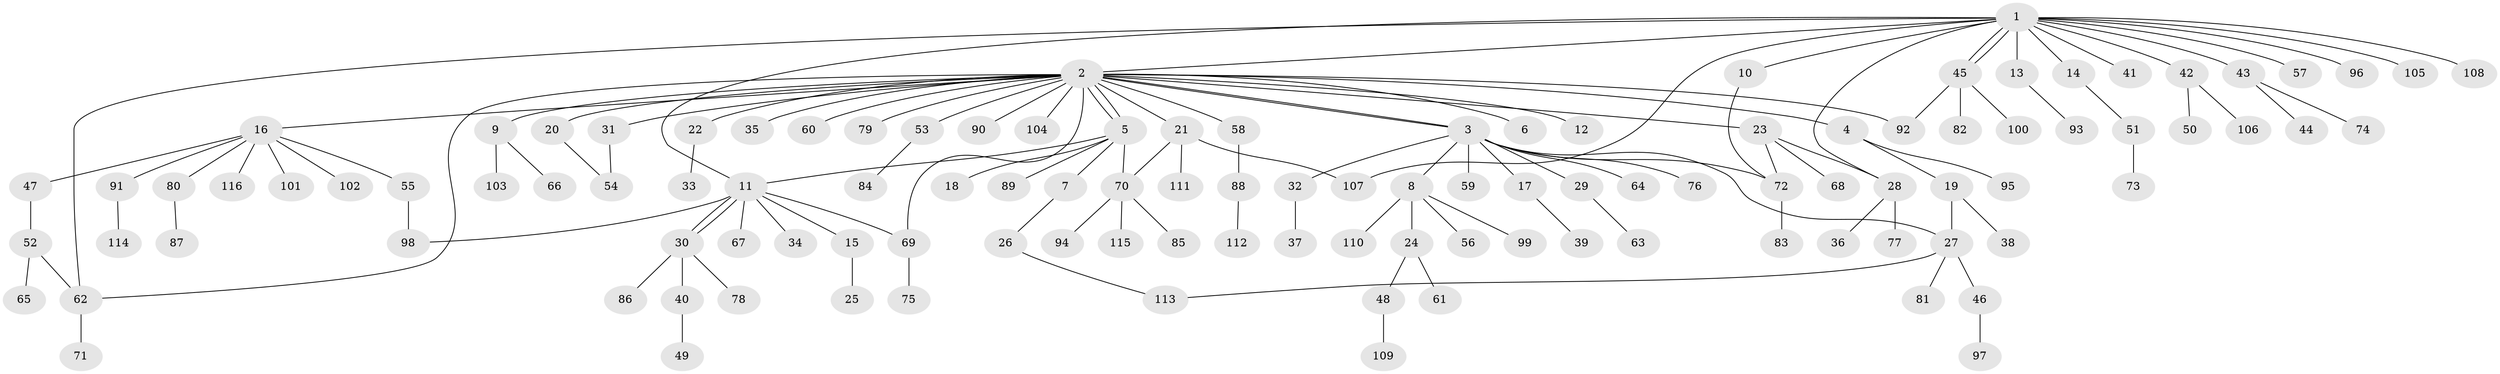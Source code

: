 // Generated by graph-tools (version 1.1) at 2025/11/02/27/25 16:11:15]
// undirected, 116 vertices, 133 edges
graph export_dot {
graph [start="1"]
  node [color=gray90,style=filled];
  1;
  2;
  3;
  4;
  5;
  6;
  7;
  8;
  9;
  10;
  11;
  12;
  13;
  14;
  15;
  16;
  17;
  18;
  19;
  20;
  21;
  22;
  23;
  24;
  25;
  26;
  27;
  28;
  29;
  30;
  31;
  32;
  33;
  34;
  35;
  36;
  37;
  38;
  39;
  40;
  41;
  42;
  43;
  44;
  45;
  46;
  47;
  48;
  49;
  50;
  51;
  52;
  53;
  54;
  55;
  56;
  57;
  58;
  59;
  60;
  61;
  62;
  63;
  64;
  65;
  66;
  67;
  68;
  69;
  70;
  71;
  72;
  73;
  74;
  75;
  76;
  77;
  78;
  79;
  80;
  81;
  82;
  83;
  84;
  85;
  86;
  87;
  88;
  89;
  90;
  91;
  92;
  93;
  94;
  95;
  96;
  97;
  98;
  99;
  100;
  101;
  102;
  103;
  104;
  105;
  106;
  107;
  108;
  109;
  110;
  111;
  112;
  113;
  114;
  115;
  116;
  1 -- 2;
  1 -- 10;
  1 -- 11;
  1 -- 13;
  1 -- 14;
  1 -- 28;
  1 -- 41;
  1 -- 42;
  1 -- 43;
  1 -- 45;
  1 -- 45;
  1 -- 57;
  1 -- 62;
  1 -- 96;
  1 -- 105;
  1 -- 107;
  1 -- 108;
  2 -- 3;
  2 -- 3;
  2 -- 4;
  2 -- 5;
  2 -- 5;
  2 -- 6;
  2 -- 9;
  2 -- 12;
  2 -- 16;
  2 -- 20;
  2 -- 21;
  2 -- 22;
  2 -- 23;
  2 -- 31;
  2 -- 35;
  2 -- 53;
  2 -- 58;
  2 -- 60;
  2 -- 62;
  2 -- 69;
  2 -- 79;
  2 -- 90;
  2 -- 92;
  2 -- 104;
  3 -- 8;
  3 -- 17;
  3 -- 27;
  3 -- 29;
  3 -- 32;
  3 -- 59;
  3 -- 64;
  3 -- 72;
  3 -- 76;
  4 -- 19;
  4 -- 95;
  5 -- 7;
  5 -- 11;
  5 -- 18;
  5 -- 70;
  5 -- 89;
  7 -- 26;
  8 -- 24;
  8 -- 56;
  8 -- 99;
  8 -- 110;
  9 -- 66;
  9 -- 103;
  10 -- 72;
  11 -- 15;
  11 -- 30;
  11 -- 30;
  11 -- 34;
  11 -- 67;
  11 -- 69;
  11 -- 98;
  13 -- 93;
  14 -- 51;
  15 -- 25;
  16 -- 47;
  16 -- 55;
  16 -- 80;
  16 -- 91;
  16 -- 101;
  16 -- 102;
  16 -- 116;
  17 -- 39;
  19 -- 27;
  19 -- 38;
  20 -- 54;
  21 -- 70;
  21 -- 107;
  21 -- 111;
  22 -- 33;
  23 -- 28;
  23 -- 68;
  23 -- 72;
  24 -- 48;
  24 -- 61;
  26 -- 113;
  27 -- 46;
  27 -- 81;
  27 -- 113;
  28 -- 36;
  28 -- 77;
  29 -- 63;
  30 -- 40;
  30 -- 78;
  30 -- 86;
  31 -- 54;
  32 -- 37;
  40 -- 49;
  42 -- 50;
  42 -- 106;
  43 -- 44;
  43 -- 74;
  45 -- 82;
  45 -- 92;
  45 -- 100;
  46 -- 97;
  47 -- 52;
  48 -- 109;
  51 -- 73;
  52 -- 62;
  52 -- 65;
  53 -- 84;
  55 -- 98;
  58 -- 88;
  62 -- 71;
  69 -- 75;
  70 -- 85;
  70 -- 94;
  70 -- 115;
  72 -- 83;
  80 -- 87;
  88 -- 112;
  91 -- 114;
}

